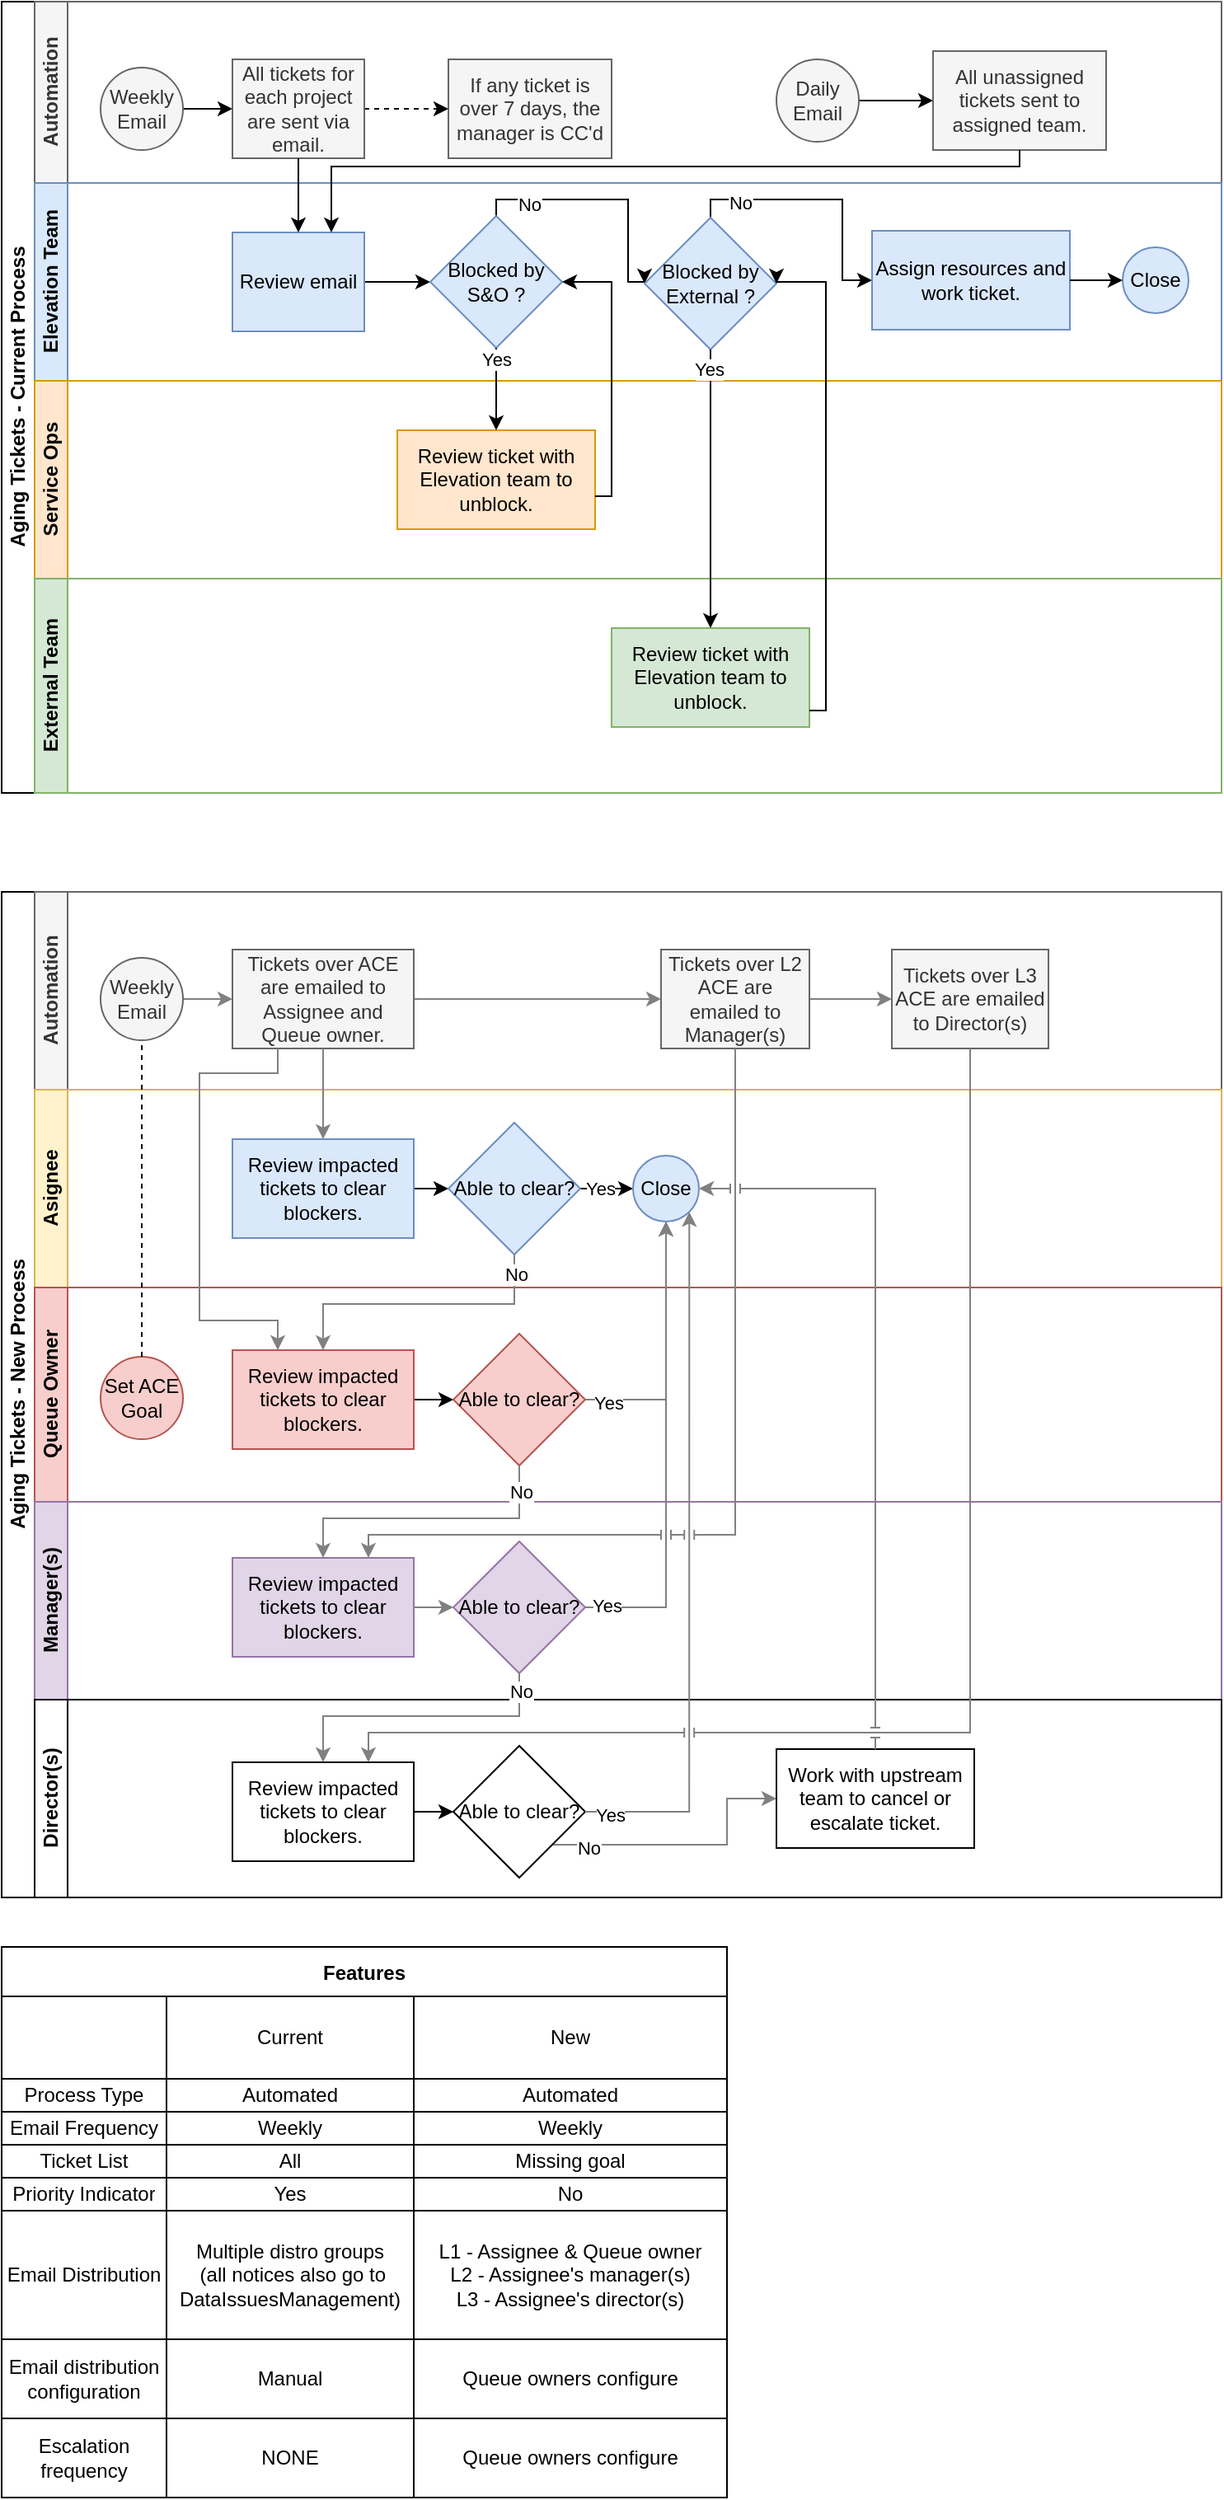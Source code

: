 <mxfile version="20.5.1" type="github">
  <diagram id="prtHgNgQTEPvFCAcTncT" name="Page-1">
    <mxGraphModel dx="960" dy="763" grid="1" gridSize="10" guides="1" tooltips="1" connect="1" arrows="1" fold="1" page="1" pageScale="1" pageWidth="827" pageHeight="1169" math="0" shadow="0">
      <root>
        <mxCell id="0" />
        <mxCell id="1" parent="0" />
        <mxCell id="dNxyNK7c78bLwvsdeMH5-19" value="Aging Tickets - Current Process" style="swimlane;html=1;childLayout=stackLayout;resizeParent=1;resizeParentMax=0;horizontal=0;startSize=20;horizontalStack=0;" parent="1" vertex="1">
          <mxGeometry x="60" y="60" width="740" height="480" as="geometry" />
        </mxCell>
        <mxCell id="dNxyNK7c78bLwvsdeMH5-20" value="Automation" style="swimlane;html=1;startSize=20;horizontal=0;fillColor=#f5f5f5;fontColor=#333333;strokeColor=#666666;" parent="dNxyNK7c78bLwvsdeMH5-19" vertex="1">
          <mxGeometry x="20" width="720" height="110" as="geometry" />
        </mxCell>
        <mxCell id="dNxyNK7c78bLwvsdeMH5-25" value="" style="edgeStyle=orthogonalEdgeStyle;rounded=0;orthogonalLoop=1;jettySize=auto;html=1;" parent="dNxyNK7c78bLwvsdeMH5-20" source="dNxyNK7c78bLwvsdeMH5-23" target="dNxyNK7c78bLwvsdeMH5-24" edge="1">
          <mxGeometry relative="1" as="geometry" />
        </mxCell>
        <mxCell id="dNxyNK7c78bLwvsdeMH5-23" value="Weekly Email" style="ellipse;whiteSpace=wrap;html=1;fillColor=#f5f5f5;fontColor=#333333;strokeColor=#666666;" parent="dNxyNK7c78bLwvsdeMH5-20" vertex="1">
          <mxGeometry x="40" y="40" width="50" height="50" as="geometry" />
        </mxCell>
        <mxCell id="q8ybXFgotnQ6R5Sc3Z45-2" value="" style="edgeStyle=orthogonalEdgeStyle;rounded=0;orthogonalLoop=1;jettySize=auto;html=1;dashed=1;" edge="1" parent="dNxyNK7c78bLwvsdeMH5-20" source="dNxyNK7c78bLwvsdeMH5-24" target="q8ybXFgotnQ6R5Sc3Z45-1">
          <mxGeometry relative="1" as="geometry" />
        </mxCell>
        <mxCell id="dNxyNK7c78bLwvsdeMH5-24" value="All tickets for each project are sent via email." style="rounded=0;whiteSpace=wrap;html=1;fontFamily=Helvetica;fontSize=12;fontColor=#333333;align=center;fillColor=#f5f5f5;strokeColor=#666666;" parent="dNxyNK7c78bLwvsdeMH5-20" vertex="1">
          <mxGeometry x="120" y="35" width="80" height="60" as="geometry" />
        </mxCell>
        <mxCell id="q8ybXFgotnQ6R5Sc3Z45-1" value="If any ticket is over 7 days, the manager is CC&#39;d" style="whiteSpace=wrap;html=1;fillColor=#f5f5f5;strokeColor=#666666;fontColor=#333333;rounded=0;" vertex="1" parent="dNxyNK7c78bLwvsdeMH5-20">
          <mxGeometry x="251" y="35" width="99" height="60" as="geometry" />
        </mxCell>
        <mxCell id="q8ybXFgotnQ6R5Sc3Z45-5" value="" style="edgeStyle=orthogonalEdgeStyle;rounded=0;orthogonalLoop=1;jettySize=auto;html=1;" edge="1" parent="dNxyNK7c78bLwvsdeMH5-20" source="q8ybXFgotnQ6R5Sc3Z45-3" target="q8ybXFgotnQ6R5Sc3Z45-4">
          <mxGeometry relative="1" as="geometry" />
        </mxCell>
        <mxCell id="q8ybXFgotnQ6R5Sc3Z45-3" value="Daily Email" style="ellipse;whiteSpace=wrap;html=1;fillColor=#f5f5f5;fontColor=#333333;strokeColor=#666666;" vertex="1" parent="dNxyNK7c78bLwvsdeMH5-20">
          <mxGeometry x="450" y="35" width="50" height="50" as="geometry" />
        </mxCell>
        <mxCell id="q8ybXFgotnQ6R5Sc3Z45-4" value="All unassigned tickets sent to assigned team." style="whiteSpace=wrap;html=1;fillColor=#f5f5f5;strokeColor=#666666;fontColor=#333333;" vertex="1" parent="dNxyNK7c78bLwvsdeMH5-20">
          <mxGeometry x="545" y="30" width="105" height="60" as="geometry" />
        </mxCell>
        <mxCell id="dNxyNK7c78bLwvsdeMH5-21" value="Elevation Team" style="swimlane;html=1;startSize=20;horizontal=0;fillColor=#dae8fc;strokeColor=#6c8ebf;" parent="dNxyNK7c78bLwvsdeMH5-19" vertex="1">
          <mxGeometry x="20" y="110" width="720" height="120" as="geometry" />
        </mxCell>
        <mxCell id="dNxyNK7c78bLwvsdeMH5-29" value="" style="edgeStyle=orthogonalEdgeStyle;rounded=0;orthogonalLoop=1;jettySize=auto;html=1;endArrow=classic;endFill=1;" parent="dNxyNK7c78bLwvsdeMH5-21" source="dNxyNK7c78bLwvsdeMH5-26" target="dNxyNK7c78bLwvsdeMH5-28" edge="1">
          <mxGeometry relative="1" as="geometry" />
        </mxCell>
        <mxCell id="dNxyNK7c78bLwvsdeMH5-26" value="Review email" style="rounded=0;whiteSpace=wrap;html=1;fontFamily=Helvetica;fontSize=12;align=center;fillColor=#dae8fc;strokeColor=#6c8ebf;" parent="dNxyNK7c78bLwvsdeMH5-21" vertex="1">
          <mxGeometry x="120" y="30" width="80" height="60" as="geometry" />
        </mxCell>
        <mxCell id="V2aYn66x58N84pKogv1D-10" value="" style="edgeStyle=orthogonalEdgeStyle;rounded=0;orthogonalLoop=1;jettySize=auto;html=1;exitX=0.5;exitY=0;exitDx=0;exitDy=0;entryX=0;entryY=0.5;entryDx=0;entryDy=0;" parent="dNxyNK7c78bLwvsdeMH5-21" source="dNxyNK7c78bLwvsdeMH5-28" target="V2aYn66x58N84pKogv1D-9" edge="1">
          <mxGeometry relative="1" as="geometry">
            <Array as="points">
              <mxPoint x="280" y="10" />
              <mxPoint x="360" y="10" />
              <mxPoint x="360" y="60" />
            </Array>
          </mxGeometry>
        </mxCell>
        <mxCell id="V2aYn66x58N84pKogv1D-11" value="No" style="edgeLabel;html=1;align=center;verticalAlign=middle;resizable=0;points=[];" parent="V2aYn66x58N84pKogv1D-10" vertex="1" connectable="0">
          <mxGeometry x="-0.6" y="-3" relative="1" as="geometry">
            <mxPoint as="offset" />
          </mxGeometry>
        </mxCell>
        <mxCell id="dNxyNK7c78bLwvsdeMH5-28" value="Blocked by S&amp;amp;O ?" style="rhombus;whiteSpace=wrap;html=1;fontFamily=Helvetica;fontSize=12;align=center;fillColor=#dae8fc;strokeColor=#6c8ebf;" parent="dNxyNK7c78bLwvsdeMH5-21" vertex="1">
          <mxGeometry x="240" y="20" width="80" height="80" as="geometry" />
        </mxCell>
        <mxCell id="V2aYn66x58N84pKogv1D-22" value="" style="edgeStyle=orthogonalEdgeStyle;rounded=0;orthogonalLoop=1;jettySize=auto;html=1;exitX=0.5;exitY=0;exitDx=0;exitDy=0;entryX=0;entryY=0.5;entryDx=0;entryDy=0;" parent="dNxyNK7c78bLwvsdeMH5-21" source="V2aYn66x58N84pKogv1D-9" target="V2aYn66x58N84pKogv1D-21" edge="1">
          <mxGeometry relative="1" as="geometry">
            <Array as="points">
              <mxPoint x="410" y="10" />
              <mxPoint x="490" y="10" />
              <mxPoint x="490" y="59" />
            </Array>
          </mxGeometry>
        </mxCell>
        <mxCell id="V2aYn66x58N84pKogv1D-27" value="No" style="edgeLabel;html=1;align=center;verticalAlign=middle;resizable=0;points=[];" parent="V2aYn66x58N84pKogv1D-22" vertex="1" connectable="0">
          <mxGeometry x="-0.64" y="-2" relative="1" as="geometry">
            <mxPoint as="offset" />
          </mxGeometry>
        </mxCell>
        <mxCell id="V2aYn66x58N84pKogv1D-9" value="Blocked by External ?" style="rhombus;whiteSpace=wrap;html=1;fontFamily=Helvetica;fontSize=12;align=center;fillColor=#dae8fc;strokeColor=#6c8ebf;" parent="dNxyNK7c78bLwvsdeMH5-21" vertex="1">
          <mxGeometry x="370" y="21" width="80" height="80" as="geometry" />
        </mxCell>
        <mxCell id="V2aYn66x58N84pKogv1D-21" value="Assign resources and work ticket." style="whiteSpace=wrap;html=1;fillColor=#dae8fc;strokeColor=#6c8ebf;" parent="dNxyNK7c78bLwvsdeMH5-21" vertex="1">
          <mxGeometry x="508" y="29" width="120" height="60" as="geometry" />
        </mxCell>
        <mxCell id="dNxyNK7c78bLwvsdeMH5-32" value="Close" style="ellipse;whiteSpace=wrap;html=1;fillColor=#dae8fc;strokeColor=#6c8ebf;" parent="dNxyNK7c78bLwvsdeMH5-21" vertex="1">
          <mxGeometry x="660" y="39" width="40" height="40" as="geometry" />
        </mxCell>
        <mxCell id="V2aYn66x58N84pKogv1D-24" value="" style="edgeStyle=orthogonalEdgeStyle;rounded=0;orthogonalLoop=1;jettySize=auto;html=1;entryX=0;entryY=0.5;entryDx=0;entryDy=0;" parent="dNxyNK7c78bLwvsdeMH5-21" source="V2aYn66x58N84pKogv1D-21" target="dNxyNK7c78bLwvsdeMH5-32" edge="1">
          <mxGeometry relative="1" as="geometry">
            <mxPoint x="670" y="60" as="targetPoint" />
          </mxGeometry>
        </mxCell>
        <mxCell id="dNxyNK7c78bLwvsdeMH5-22" value="Service Ops" style="swimlane;html=1;startSize=20;horizontal=0;fillColor=#ffe6cc;strokeColor=#d79b00;" parent="dNxyNK7c78bLwvsdeMH5-19" vertex="1">
          <mxGeometry x="20" y="230" width="720" height="120" as="geometry" />
        </mxCell>
        <mxCell id="V2aYn66x58N84pKogv1D-6" value="Review ticket with Elevation team to unblock." style="whiteSpace=wrap;html=1;fillColor=#ffe6cc;strokeColor=#d79b00;" parent="dNxyNK7c78bLwvsdeMH5-22" vertex="1">
          <mxGeometry x="220" y="30" width="120" height="60" as="geometry" />
        </mxCell>
        <mxCell id="V2aYn66x58N84pKogv1D-12" value="External Team" style="swimlane;html=1;startSize=20;horizontal=0;fillColor=#d5e8d4;strokeColor=#82b366;" parent="dNxyNK7c78bLwvsdeMH5-19" vertex="1">
          <mxGeometry x="20" y="350" width="720" height="130" as="geometry" />
        </mxCell>
        <mxCell id="V2aYn66x58N84pKogv1D-14" value="Review ticket with Elevation team to unblock." style="whiteSpace=wrap;html=1;fillColor=#d5e8d4;strokeColor=#82b366;" parent="V2aYn66x58N84pKogv1D-12" vertex="1">
          <mxGeometry x="350" y="30" width="120" height="60" as="geometry" />
        </mxCell>
        <mxCell id="V2aYn66x58N84pKogv1D-7" value="Yes" style="edgeStyle=orthogonalEdgeStyle;rounded=0;orthogonalLoop=1;jettySize=auto;html=1;" parent="dNxyNK7c78bLwvsdeMH5-19" source="dNxyNK7c78bLwvsdeMH5-28" target="V2aYn66x58N84pKogv1D-6" edge="1">
          <mxGeometry x="-0.714" relative="1" as="geometry">
            <mxPoint as="offset" />
          </mxGeometry>
        </mxCell>
        <mxCell id="V2aYn66x58N84pKogv1D-15" value="" style="edgeStyle=orthogonalEdgeStyle;rounded=0;orthogonalLoop=1;jettySize=auto;html=1;" parent="dNxyNK7c78bLwvsdeMH5-19" source="V2aYn66x58N84pKogv1D-9" target="V2aYn66x58N84pKogv1D-14" edge="1">
          <mxGeometry relative="1" as="geometry" />
        </mxCell>
        <mxCell id="V2aYn66x58N84pKogv1D-20" value="Yes" style="edgeLabel;html=1;align=center;verticalAlign=middle;resizable=0;points=[];" parent="V2aYn66x58N84pKogv1D-15" vertex="1" connectable="0">
          <mxGeometry x="-0.861" y="-1" relative="1" as="geometry">
            <mxPoint as="offset" />
          </mxGeometry>
        </mxCell>
        <mxCell id="V2aYn66x58N84pKogv1D-18" style="edgeStyle=orthogonalEdgeStyle;rounded=0;orthogonalLoop=1;jettySize=auto;html=1;entryX=1;entryY=0.5;entryDx=0;entryDy=0;" parent="dNxyNK7c78bLwvsdeMH5-19" source="V2aYn66x58N84pKogv1D-14" target="V2aYn66x58N84pKogv1D-9" edge="1">
          <mxGeometry relative="1" as="geometry">
            <Array as="points">
              <mxPoint x="500" y="430" />
              <mxPoint x="500" y="170" />
            </Array>
          </mxGeometry>
        </mxCell>
        <mxCell id="V2aYn66x58N84pKogv1D-19" style="edgeStyle=orthogonalEdgeStyle;rounded=0;orthogonalLoop=1;jettySize=auto;html=1;entryX=1;entryY=0.5;entryDx=0;entryDy=0;" parent="dNxyNK7c78bLwvsdeMH5-19" source="V2aYn66x58N84pKogv1D-6" target="dNxyNK7c78bLwvsdeMH5-28" edge="1">
          <mxGeometry relative="1" as="geometry">
            <Array as="points">
              <mxPoint x="370" y="300" />
              <mxPoint x="370" y="170" />
            </Array>
          </mxGeometry>
        </mxCell>
        <mxCell id="V2aYn66x58N84pKogv1D-26" style="edgeStyle=orthogonalEdgeStyle;rounded=0;orthogonalLoop=1;jettySize=auto;html=1;entryX=0.5;entryY=0;entryDx=0;entryDy=0;" parent="dNxyNK7c78bLwvsdeMH5-19" source="dNxyNK7c78bLwvsdeMH5-24" target="dNxyNK7c78bLwvsdeMH5-26" edge="1">
          <mxGeometry relative="1" as="geometry" />
        </mxCell>
        <mxCell id="q8ybXFgotnQ6R5Sc3Z45-6" style="edgeStyle=orthogonalEdgeStyle;rounded=0;orthogonalLoop=1;jettySize=auto;html=1;exitX=0.5;exitY=1;exitDx=0;exitDy=0;entryX=0.75;entryY=0;entryDx=0;entryDy=0;" edge="1" parent="dNxyNK7c78bLwvsdeMH5-19" source="q8ybXFgotnQ6R5Sc3Z45-4" target="dNxyNK7c78bLwvsdeMH5-26">
          <mxGeometry relative="1" as="geometry">
            <Array as="points">
              <mxPoint x="618" y="100" />
              <mxPoint x="200" y="100" />
            </Array>
          </mxGeometry>
        </mxCell>
        <mxCell id="V2aYn66x58N84pKogv1D-39" value="Features" style="shape=table;startSize=30;container=1;collapsible=0;childLayout=tableLayout;fontStyle=1;align=center;" parent="1" vertex="1">
          <mxGeometry x="60" y="1240" width="440" height="334" as="geometry" />
        </mxCell>
        <mxCell id="V2aYn66x58N84pKogv1D-40" value="" style="shape=tableRow;horizontal=0;startSize=0;swimlaneHead=0;swimlaneBody=0;top=0;left=0;bottom=0;right=0;collapsible=0;dropTarget=0;fillColor=none;points=[[0,0.5],[1,0.5]];portConstraint=eastwest;" parent="V2aYn66x58N84pKogv1D-39" vertex="1">
          <mxGeometry y="30" width="440" height="50" as="geometry" />
        </mxCell>
        <mxCell id="V2aYn66x58N84pKogv1D-41" value="" style="shape=partialRectangle;html=1;whiteSpace=wrap;connectable=0;fillColor=none;top=0;left=0;bottom=0;right=0;overflow=hidden;" parent="V2aYn66x58N84pKogv1D-40" vertex="1">
          <mxGeometry width="100" height="50" as="geometry">
            <mxRectangle width="100" height="50" as="alternateBounds" />
          </mxGeometry>
        </mxCell>
        <mxCell id="V2aYn66x58N84pKogv1D-42" value="Current" style="shape=partialRectangle;html=1;whiteSpace=wrap;connectable=0;fillColor=none;top=0;left=0;bottom=0;right=0;overflow=hidden;" parent="V2aYn66x58N84pKogv1D-40" vertex="1">
          <mxGeometry x="100" width="150" height="50" as="geometry">
            <mxRectangle width="150" height="50" as="alternateBounds" />
          </mxGeometry>
        </mxCell>
        <mxCell id="V2aYn66x58N84pKogv1D-43" value="New" style="shape=partialRectangle;html=1;whiteSpace=wrap;connectable=0;fillColor=none;top=0;left=0;bottom=0;right=0;overflow=hidden;" parent="V2aYn66x58N84pKogv1D-40" vertex="1">
          <mxGeometry x="250" width="190" height="50" as="geometry">
            <mxRectangle width="190" height="50" as="alternateBounds" />
          </mxGeometry>
        </mxCell>
        <mxCell id="V2aYn66x58N84pKogv1D-70" style="shape=tableRow;horizontal=0;startSize=0;swimlaneHead=0;swimlaneBody=0;top=0;left=0;bottom=0;right=0;collapsible=0;dropTarget=0;fillColor=none;points=[[0,0.5],[1,0.5]];portConstraint=eastwest;" parent="V2aYn66x58N84pKogv1D-39" vertex="1">
          <mxGeometry y="80" width="440" height="20" as="geometry" />
        </mxCell>
        <mxCell id="V2aYn66x58N84pKogv1D-71" value="Process Type" style="shape=partialRectangle;html=1;whiteSpace=wrap;connectable=0;fillColor=none;top=0;left=0;bottom=0;right=0;overflow=hidden;" parent="V2aYn66x58N84pKogv1D-70" vertex="1">
          <mxGeometry width="100" height="20" as="geometry">
            <mxRectangle width="100" height="20" as="alternateBounds" />
          </mxGeometry>
        </mxCell>
        <mxCell id="V2aYn66x58N84pKogv1D-72" value="Automated" style="shape=partialRectangle;html=1;whiteSpace=wrap;connectable=0;fillColor=none;top=0;left=0;bottom=0;right=0;overflow=hidden;" parent="V2aYn66x58N84pKogv1D-70" vertex="1">
          <mxGeometry x="100" width="150" height="20" as="geometry">
            <mxRectangle width="150" height="20" as="alternateBounds" />
          </mxGeometry>
        </mxCell>
        <mxCell id="V2aYn66x58N84pKogv1D-73" value="Automated" style="shape=partialRectangle;html=1;whiteSpace=wrap;connectable=0;fillColor=none;top=0;left=0;bottom=0;right=0;overflow=hidden;" parent="V2aYn66x58N84pKogv1D-70" vertex="1">
          <mxGeometry x="250" width="190" height="20" as="geometry">
            <mxRectangle width="190" height="20" as="alternateBounds" />
          </mxGeometry>
        </mxCell>
        <mxCell id="V2aYn66x58N84pKogv1D-44" value="" style="shape=tableRow;horizontal=0;startSize=0;swimlaneHead=0;swimlaneBody=0;top=0;left=0;bottom=0;right=0;collapsible=0;dropTarget=0;fillColor=none;points=[[0,0.5],[1,0.5]];portConstraint=eastwest;" parent="V2aYn66x58N84pKogv1D-39" vertex="1">
          <mxGeometry y="100" width="440" height="20" as="geometry" />
        </mxCell>
        <mxCell id="V2aYn66x58N84pKogv1D-45" value="Email Frequency" style="shape=partialRectangle;html=1;whiteSpace=wrap;connectable=0;fillColor=none;top=0;left=0;bottom=0;right=0;overflow=hidden;" parent="V2aYn66x58N84pKogv1D-44" vertex="1">
          <mxGeometry width="100" height="20" as="geometry">
            <mxRectangle width="100" height="20" as="alternateBounds" />
          </mxGeometry>
        </mxCell>
        <mxCell id="V2aYn66x58N84pKogv1D-46" value="Weekly" style="shape=partialRectangle;html=1;whiteSpace=wrap;connectable=0;fillColor=none;top=0;left=0;bottom=0;right=0;overflow=hidden;" parent="V2aYn66x58N84pKogv1D-44" vertex="1">
          <mxGeometry x="100" width="150" height="20" as="geometry">
            <mxRectangle width="150" height="20" as="alternateBounds" />
          </mxGeometry>
        </mxCell>
        <mxCell id="V2aYn66x58N84pKogv1D-47" value="Weekly" style="shape=partialRectangle;html=1;whiteSpace=wrap;connectable=0;fillColor=none;top=0;left=0;bottom=0;right=0;overflow=hidden;" parent="V2aYn66x58N84pKogv1D-44" vertex="1">
          <mxGeometry x="250" width="190" height="20" as="geometry">
            <mxRectangle width="190" height="20" as="alternateBounds" />
          </mxGeometry>
        </mxCell>
        <mxCell id="V2aYn66x58N84pKogv1D-66" style="shape=tableRow;horizontal=0;startSize=0;swimlaneHead=0;swimlaneBody=0;top=0;left=0;bottom=0;right=0;collapsible=0;dropTarget=0;fillColor=none;points=[[0,0.5],[1,0.5]];portConstraint=eastwest;" parent="V2aYn66x58N84pKogv1D-39" vertex="1">
          <mxGeometry y="120" width="440" height="20" as="geometry" />
        </mxCell>
        <mxCell id="V2aYn66x58N84pKogv1D-67" value="Ticket List" style="shape=partialRectangle;html=1;whiteSpace=wrap;connectable=0;fillColor=none;top=0;left=0;bottom=0;right=0;overflow=hidden;" parent="V2aYn66x58N84pKogv1D-66" vertex="1">
          <mxGeometry width="100" height="20" as="geometry">
            <mxRectangle width="100" height="20" as="alternateBounds" />
          </mxGeometry>
        </mxCell>
        <mxCell id="V2aYn66x58N84pKogv1D-68" value="All" style="shape=partialRectangle;html=1;whiteSpace=wrap;connectable=0;fillColor=none;top=0;left=0;bottom=0;right=0;overflow=hidden;" parent="V2aYn66x58N84pKogv1D-66" vertex="1">
          <mxGeometry x="100" width="150" height="20" as="geometry">
            <mxRectangle width="150" height="20" as="alternateBounds" />
          </mxGeometry>
        </mxCell>
        <mxCell id="V2aYn66x58N84pKogv1D-69" value="Missing goal" style="shape=partialRectangle;html=1;whiteSpace=wrap;connectable=0;fillColor=none;top=0;left=0;bottom=0;right=0;overflow=hidden;" parent="V2aYn66x58N84pKogv1D-66" vertex="1">
          <mxGeometry x="250" width="190" height="20" as="geometry">
            <mxRectangle width="190" height="20" as="alternateBounds" />
          </mxGeometry>
        </mxCell>
        <mxCell id="V2aYn66x58N84pKogv1D-48" value="" style="shape=tableRow;horizontal=0;startSize=0;swimlaneHead=0;swimlaneBody=0;top=0;left=0;bottom=0;right=0;collapsible=0;dropTarget=0;fillColor=none;points=[[0,0.5],[1,0.5]];portConstraint=eastwest;" parent="V2aYn66x58N84pKogv1D-39" vertex="1">
          <mxGeometry y="140" width="440" height="20" as="geometry" />
        </mxCell>
        <mxCell id="V2aYn66x58N84pKogv1D-49" value="Priority Indicator" style="shape=partialRectangle;html=1;whiteSpace=wrap;connectable=0;fillColor=none;top=0;left=0;bottom=0;right=0;overflow=hidden;" parent="V2aYn66x58N84pKogv1D-48" vertex="1">
          <mxGeometry width="100" height="20" as="geometry">
            <mxRectangle width="100" height="20" as="alternateBounds" />
          </mxGeometry>
        </mxCell>
        <mxCell id="V2aYn66x58N84pKogv1D-50" value="Yes" style="shape=partialRectangle;html=1;whiteSpace=wrap;connectable=0;fillColor=none;top=0;left=0;bottom=0;right=0;overflow=hidden;" parent="V2aYn66x58N84pKogv1D-48" vertex="1">
          <mxGeometry x="100" width="150" height="20" as="geometry">
            <mxRectangle width="150" height="20" as="alternateBounds" />
          </mxGeometry>
        </mxCell>
        <mxCell id="V2aYn66x58N84pKogv1D-51" value="No" style="shape=partialRectangle;html=1;whiteSpace=wrap;connectable=0;fillColor=none;top=0;left=0;bottom=0;right=0;overflow=hidden;" parent="V2aYn66x58N84pKogv1D-48" vertex="1">
          <mxGeometry x="250" width="190" height="20" as="geometry">
            <mxRectangle width="190" height="20" as="alternateBounds" />
          </mxGeometry>
        </mxCell>
        <mxCell id="V2aYn66x58N84pKogv1D-74" style="shape=tableRow;horizontal=0;startSize=0;swimlaneHead=0;swimlaneBody=0;top=0;left=0;bottom=0;right=0;collapsible=0;dropTarget=0;fillColor=none;points=[[0,0.5],[1,0.5]];portConstraint=eastwest;" parent="V2aYn66x58N84pKogv1D-39" vertex="1">
          <mxGeometry y="160" width="440" height="78" as="geometry" />
        </mxCell>
        <mxCell id="V2aYn66x58N84pKogv1D-75" value="Email Distribution" style="shape=partialRectangle;html=1;whiteSpace=wrap;connectable=0;fillColor=none;top=0;left=0;bottom=0;right=0;overflow=hidden;" parent="V2aYn66x58N84pKogv1D-74" vertex="1">
          <mxGeometry width="100" height="78" as="geometry">
            <mxRectangle width="100" height="78" as="alternateBounds" />
          </mxGeometry>
        </mxCell>
        <mxCell id="V2aYn66x58N84pKogv1D-76" value="Multiple distro groups&lt;br&gt;&amp;nbsp;(all notices also go to DataIssuesManagement)" style="shape=partialRectangle;html=1;whiteSpace=wrap;connectable=0;fillColor=none;top=0;left=0;bottom=0;right=0;overflow=hidden;" parent="V2aYn66x58N84pKogv1D-74" vertex="1">
          <mxGeometry x="100" width="150" height="78" as="geometry">
            <mxRectangle width="150" height="78" as="alternateBounds" />
          </mxGeometry>
        </mxCell>
        <mxCell id="V2aYn66x58N84pKogv1D-77" value="L1 - Assignee &amp;amp; Queue owner&lt;br&gt;L2 - Assignee&#39;s manager(s)&lt;br&gt;L3 - Assignee&#39;s director(s)" style="shape=partialRectangle;html=1;whiteSpace=wrap;connectable=0;fillColor=none;top=0;left=0;bottom=0;right=0;overflow=hidden;" parent="V2aYn66x58N84pKogv1D-74" vertex="1">
          <mxGeometry x="250" width="190" height="78" as="geometry">
            <mxRectangle width="190" height="78" as="alternateBounds" />
          </mxGeometry>
        </mxCell>
        <mxCell id="V2aYn66x58N84pKogv1D-78" style="shape=tableRow;horizontal=0;startSize=0;swimlaneHead=0;swimlaneBody=0;top=0;left=0;bottom=0;right=0;collapsible=0;dropTarget=0;fillColor=none;points=[[0,0.5],[1,0.5]];portConstraint=eastwest;" parent="V2aYn66x58N84pKogv1D-39" vertex="1">
          <mxGeometry y="238" width="440" height="48" as="geometry" />
        </mxCell>
        <mxCell id="V2aYn66x58N84pKogv1D-79" value="Email distribution configuration" style="shape=partialRectangle;html=1;whiteSpace=wrap;connectable=0;fillColor=none;top=0;left=0;bottom=0;right=0;overflow=hidden;" parent="V2aYn66x58N84pKogv1D-78" vertex="1">
          <mxGeometry width="100" height="48" as="geometry">
            <mxRectangle width="100" height="48" as="alternateBounds" />
          </mxGeometry>
        </mxCell>
        <mxCell id="V2aYn66x58N84pKogv1D-80" value="Manual" style="shape=partialRectangle;html=1;whiteSpace=wrap;connectable=0;fillColor=none;top=0;left=0;bottom=0;right=0;overflow=hidden;" parent="V2aYn66x58N84pKogv1D-78" vertex="1">
          <mxGeometry x="100" width="150" height="48" as="geometry">
            <mxRectangle width="150" height="48" as="alternateBounds" />
          </mxGeometry>
        </mxCell>
        <mxCell id="V2aYn66x58N84pKogv1D-81" value="Queue owners configure" style="shape=partialRectangle;html=1;whiteSpace=wrap;connectable=0;fillColor=none;top=0;left=0;bottom=0;right=0;overflow=hidden;" parent="V2aYn66x58N84pKogv1D-78" vertex="1">
          <mxGeometry x="250" width="190" height="48" as="geometry">
            <mxRectangle width="190" height="48" as="alternateBounds" />
          </mxGeometry>
        </mxCell>
        <mxCell id="V2aYn66x58N84pKogv1D-161" style="shape=tableRow;horizontal=0;startSize=0;swimlaneHead=0;swimlaneBody=0;top=0;left=0;bottom=0;right=0;collapsible=0;dropTarget=0;fillColor=none;points=[[0,0.5],[1,0.5]];portConstraint=eastwest;" parent="V2aYn66x58N84pKogv1D-39" vertex="1">
          <mxGeometry y="286" width="440" height="48" as="geometry" />
        </mxCell>
        <mxCell id="V2aYn66x58N84pKogv1D-162" value="Escalation frequency" style="shape=partialRectangle;html=1;whiteSpace=wrap;connectable=0;fillColor=none;top=0;left=0;bottom=0;right=0;overflow=hidden;" parent="V2aYn66x58N84pKogv1D-161" vertex="1">
          <mxGeometry width="100" height="48" as="geometry">
            <mxRectangle width="100" height="48" as="alternateBounds" />
          </mxGeometry>
        </mxCell>
        <mxCell id="V2aYn66x58N84pKogv1D-163" value="NONE" style="shape=partialRectangle;html=1;whiteSpace=wrap;connectable=0;fillColor=none;top=0;left=0;bottom=0;right=0;overflow=hidden;" parent="V2aYn66x58N84pKogv1D-161" vertex="1">
          <mxGeometry x="100" width="150" height="48" as="geometry">
            <mxRectangle width="150" height="48" as="alternateBounds" />
          </mxGeometry>
        </mxCell>
        <mxCell id="V2aYn66x58N84pKogv1D-164" value="Queue owners configure" style="shape=partialRectangle;html=1;whiteSpace=wrap;connectable=0;fillColor=none;top=0;left=0;bottom=0;right=0;overflow=hidden;" parent="V2aYn66x58N84pKogv1D-161" vertex="1">
          <mxGeometry x="250" width="190" height="48" as="geometry">
            <mxRectangle width="190" height="48" as="alternateBounds" />
          </mxGeometry>
        </mxCell>
        <mxCell id="V2aYn66x58N84pKogv1D-82" value="Aging Tickets - New Process" style="swimlane;html=1;childLayout=stackLayout;resizeParent=1;resizeParentMax=0;horizontal=0;startSize=20;horizontalStack=0;" parent="1" vertex="1">
          <mxGeometry x="60" y="600" width="740" height="610" as="geometry" />
        </mxCell>
        <mxCell id="V2aYn66x58N84pKogv1D-83" value="Automation" style="swimlane;html=1;startSize=20;horizontal=0;fillColor=#f5f5f5;fontColor=#333333;strokeColor=#666666;" parent="V2aYn66x58N84pKogv1D-82" vertex="1">
          <mxGeometry x="20" width="720" height="120" as="geometry" />
        </mxCell>
        <mxCell id="V2aYn66x58N84pKogv1D-84" value="" style="edgeStyle=orthogonalEdgeStyle;rounded=0;orthogonalLoop=1;jettySize=auto;html=1;strokeColor=#808080;" parent="V2aYn66x58N84pKogv1D-83" source="V2aYn66x58N84pKogv1D-85" target="V2aYn66x58N84pKogv1D-86" edge="1">
          <mxGeometry relative="1" as="geometry" />
        </mxCell>
        <mxCell id="V2aYn66x58N84pKogv1D-85" value="Weekly Email" style="ellipse;whiteSpace=wrap;html=1;fillColor=#f5f5f5;fontColor=#333333;strokeColor=#666666;" parent="V2aYn66x58N84pKogv1D-83" vertex="1">
          <mxGeometry x="40" y="40" width="50" height="50" as="geometry" />
        </mxCell>
        <mxCell id="V2aYn66x58N84pKogv1D-114" value="" style="edgeStyle=orthogonalEdgeStyle;rounded=0;orthogonalLoop=1;jettySize=auto;html=1;endArrow=classic;endFill=1;strokeColor=#808080;" parent="V2aYn66x58N84pKogv1D-83" source="V2aYn66x58N84pKogv1D-86" target="V2aYn66x58N84pKogv1D-113" edge="1">
          <mxGeometry relative="1" as="geometry" />
        </mxCell>
        <mxCell id="V2aYn66x58N84pKogv1D-86" value="Tickets over ACE are emailed to Assignee and Queue owner." style="rounded=0;whiteSpace=wrap;html=1;fontFamily=Helvetica;fontSize=12;fontColor=#333333;align=center;fillColor=#f5f5f5;strokeColor=#666666;" parent="V2aYn66x58N84pKogv1D-83" vertex="1">
          <mxGeometry x="120" y="35" width="110" height="60" as="geometry" />
        </mxCell>
        <mxCell id="V2aYn66x58N84pKogv1D-116" value="" style="edgeStyle=orthogonalEdgeStyle;rounded=0;orthogonalLoop=1;jettySize=auto;html=1;endArrow=classic;endFill=1;strokeColor=#808080;" parent="V2aYn66x58N84pKogv1D-83" source="V2aYn66x58N84pKogv1D-113" target="V2aYn66x58N84pKogv1D-115" edge="1">
          <mxGeometry relative="1" as="geometry" />
        </mxCell>
        <mxCell id="V2aYn66x58N84pKogv1D-113" value="Tickets over L2 ACE are emailed to Manager(s)" style="whiteSpace=wrap;html=1;fillColor=#f5f5f5;strokeColor=#666666;fontColor=#333333;rounded=0;" parent="V2aYn66x58N84pKogv1D-83" vertex="1">
          <mxGeometry x="380" y="35" width="90" height="60" as="geometry" />
        </mxCell>
        <mxCell id="V2aYn66x58N84pKogv1D-115" value="Tickets over L3 ACE are emailed to Director(s)" style="whiteSpace=wrap;html=1;fillColor=#f5f5f5;strokeColor=#666666;fontColor=#333333;rounded=0;" parent="V2aYn66x58N84pKogv1D-83" vertex="1">
          <mxGeometry x="520" y="35" width="95" height="60" as="geometry" />
        </mxCell>
        <mxCell id="V2aYn66x58N84pKogv1D-87" value="Asignee" style="swimlane;html=1;startSize=20;horizontal=0;fillColor=#fff2cc;strokeColor=#d6b656;" parent="V2aYn66x58N84pKogv1D-82" vertex="1">
          <mxGeometry x="20" y="120" width="720" height="120" as="geometry" />
        </mxCell>
        <mxCell id="V2aYn66x58N84pKogv1D-88" value="" style="edgeStyle=orthogonalEdgeStyle;rounded=0;orthogonalLoop=1;jettySize=auto;html=1;endArrow=classic;endFill=1;" parent="V2aYn66x58N84pKogv1D-87" source="V2aYn66x58N84pKogv1D-89" target="V2aYn66x58N84pKogv1D-92" edge="1">
          <mxGeometry relative="1" as="geometry" />
        </mxCell>
        <mxCell id="V2aYn66x58N84pKogv1D-89" value="Review impacted tickets to clear blockers." style="rounded=0;whiteSpace=wrap;html=1;fontFamily=Helvetica;fontSize=12;align=center;fillColor=#dae8fc;strokeColor=#6c8ebf;" parent="V2aYn66x58N84pKogv1D-87" vertex="1">
          <mxGeometry x="120" y="30" width="110" height="60" as="geometry" />
        </mxCell>
        <mxCell id="V2aYn66x58N84pKogv1D-117" value="Yes" style="edgeStyle=orthogonalEdgeStyle;rounded=0;orthogonalLoop=1;jettySize=auto;html=1;endArrow=classic;endFill=1;entryX=0;entryY=0.5;entryDx=0;entryDy=0;" parent="V2aYn66x58N84pKogv1D-87" source="V2aYn66x58N84pKogv1D-92" target="V2aYn66x58N84pKogv1D-118" edge="1">
          <mxGeometry x="-0.5" relative="1" as="geometry">
            <mxPoint x="370" y="60" as="targetPoint" />
            <mxPoint as="offset" />
          </mxGeometry>
        </mxCell>
        <mxCell id="V2aYn66x58N84pKogv1D-92" value="Able to clear?" style="rhombus;whiteSpace=wrap;html=1;fontFamily=Helvetica;fontSize=12;align=center;fillColor=#dae8fc;strokeColor=#6c8ebf;" parent="V2aYn66x58N84pKogv1D-87" vertex="1">
          <mxGeometry x="251" y="20" width="80" height="80" as="geometry" />
        </mxCell>
        <mxCell id="V2aYn66x58N84pKogv1D-118" value="Close" style="ellipse;whiteSpace=wrap;html=1;fillColor=#dae8fc;strokeColor=#6c8ebf;" parent="V2aYn66x58N84pKogv1D-87" vertex="1">
          <mxGeometry x="363" y="40" width="40" height="40" as="geometry" />
        </mxCell>
        <mxCell id="V2aYn66x58N84pKogv1D-97" value="Queue Owner" style="swimlane;html=1;startSize=20;horizontal=0;fillColor=#f8cecc;strokeColor=#b85450;" parent="V2aYn66x58N84pKogv1D-82" vertex="1">
          <mxGeometry x="20" y="240" width="720" height="130" as="geometry" />
        </mxCell>
        <mxCell id="V2aYn66x58N84pKogv1D-111" value="Set ACE Goal" style="ellipse;whiteSpace=wrap;html=1;fillColor=#f8cecc;strokeColor=#b85450;" parent="V2aYn66x58N84pKogv1D-97" vertex="1">
          <mxGeometry x="40" y="42" width="50" height="50" as="geometry" />
        </mxCell>
        <mxCell id="V2aYn66x58N84pKogv1D-121" value="Able to clear?" style="rhombus;whiteSpace=wrap;html=1;fontFamily=Helvetica;fontSize=12;align=center;fillColor=#f8cecc;strokeColor=#b85450;" parent="V2aYn66x58N84pKogv1D-97" vertex="1">
          <mxGeometry x="254" y="28" width="80" height="80" as="geometry" />
        </mxCell>
        <mxCell id="V2aYn66x58N84pKogv1D-133" value="" style="edgeStyle=orthogonalEdgeStyle;rounded=0;jumpStyle=line;orthogonalLoop=1;jettySize=auto;html=1;endArrow=classic;endFill=1;" parent="V2aYn66x58N84pKogv1D-97" source="V2aYn66x58N84pKogv1D-128" target="V2aYn66x58N84pKogv1D-121" edge="1">
          <mxGeometry relative="1" as="geometry" />
        </mxCell>
        <mxCell id="V2aYn66x58N84pKogv1D-128" value="Review impacted tickets to clear blockers." style="rounded=0;whiteSpace=wrap;html=1;fontFamily=Helvetica;fontSize=12;align=center;fillColor=#f8cecc;strokeColor=#b85450;" parent="V2aYn66x58N84pKogv1D-97" vertex="1">
          <mxGeometry x="120" y="38" width="110" height="60" as="geometry" />
        </mxCell>
        <mxCell id="V2aYn66x58N84pKogv1D-99" value="Manager(s)" style="swimlane;html=1;startSize=20;horizontal=0;fillColor=#e1d5e7;strokeColor=#9673a6;" parent="V2aYn66x58N84pKogv1D-82" vertex="1">
          <mxGeometry x="20" y="370" width="720" height="120" as="geometry" />
        </mxCell>
        <mxCell id="V2aYn66x58N84pKogv1D-140" value="" style="edgeStyle=orthogonalEdgeStyle;rounded=0;jumpStyle=line;orthogonalLoop=1;jettySize=auto;html=1;endArrow=classic;endFill=1;strokeColor=#808080;" parent="V2aYn66x58N84pKogv1D-99" source="V2aYn66x58N84pKogv1D-136" target="V2aYn66x58N84pKogv1D-137" edge="1">
          <mxGeometry relative="1" as="geometry" />
        </mxCell>
        <mxCell id="V2aYn66x58N84pKogv1D-136" value="Review impacted tickets to clear blockers." style="rounded=0;whiteSpace=wrap;html=1;fontFamily=Helvetica;fontSize=12;align=center;fillColor=#e1d5e7;strokeColor=#9673a6;" parent="V2aYn66x58N84pKogv1D-99" vertex="1">
          <mxGeometry x="120" y="34" width="110" height="60" as="geometry" />
        </mxCell>
        <mxCell id="V2aYn66x58N84pKogv1D-137" value="Able to clear?" style="rhombus;whiteSpace=wrap;html=1;fontFamily=Helvetica;fontSize=12;align=center;fillColor=#e1d5e7;strokeColor=#9673a6;" parent="V2aYn66x58N84pKogv1D-99" vertex="1">
          <mxGeometry x="254" y="24" width="80" height="80" as="geometry" />
        </mxCell>
        <mxCell id="V2aYn66x58N84pKogv1D-107" value="Director(s)" style="swimlane;html=1;startSize=20;horizontal=0;" parent="V2aYn66x58N84pKogv1D-82" vertex="1">
          <mxGeometry x="20" y="490" width="720" height="120" as="geometry" />
        </mxCell>
        <mxCell id="V2aYn66x58N84pKogv1D-148" value="" style="edgeStyle=orthogonalEdgeStyle;rounded=0;jumpStyle=line;orthogonalLoop=1;jettySize=auto;html=1;endArrow=classic;endFill=1;" parent="V2aYn66x58N84pKogv1D-107" source="V2aYn66x58N84pKogv1D-143" target="V2aYn66x58N84pKogv1D-144" edge="1">
          <mxGeometry relative="1" as="geometry" />
        </mxCell>
        <mxCell id="V2aYn66x58N84pKogv1D-143" value="Review impacted tickets to clear blockers." style="rounded=0;whiteSpace=wrap;html=1;fontFamily=Helvetica;fontSize=12;align=center;" parent="V2aYn66x58N84pKogv1D-107" vertex="1">
          <mxGeometry x="120" y="38" width="110" height="60" as="geometry" />
        </mxCell>
        <mxCell id="V2aYn66x58N84pKogv1D-158" style="edgeStyle=orthogonalEdgeStyle;rounded=0;jumpStyle=line;orthogonalLoop=1;jettySize=auto;html=1;exitX=1;exitY=1;exitDx=0;exitDy=0;entryX=0;entryY=0.5;entryDx=0;entryDy=0;endArrow=classic;endFill=1;strokeColor=#808080;" parent="V2aYn66x58N84pKogv1D-107" source="V2aYn66x58N84pKogv1D-144" target="V2aYn66x58N84pKogv1D-156" edge="1">
          <mxGeometry relative="1" as="geometry">
            <Array as="points">
              <mxPoint x="420" y="88" />
              <mxPoint x="420" y="60" />
            </Array>
          </mxGeometry>
        </mxCell>
        <mxCell id="V2aYn66x58N84pKogv1D-159" value="No" style="edgeLabel;html=1;align=center;verticalAlign=middle;resizable=0;points=[];" parent="V2aYn66x58N84pKogv1D-158" vertex="1" connectable="0">
          <mxGeometry x="-0.739" y="-2" relative="1" as="geometry">
            <mxPoint as="offset" />
          </mxGeometry>
        </mxCell>
        <mxCell id="V2aYn66x58N84pKogv1D-144" value="Able to clear?" style="rhombus;whiteSpace=wrap;html=1;fontFamily=Helvetica;fontSize=12;align=center;" parent="V2aYn66x58N84pKogv1D-107" vertex="1">
          <mxGeometry x="254" y="28" width="80" height="80" as="geometry" />
        </mxCell>
        <mxCell id="V2aYn66x58N84pKogv1D-156" value="Work with upstream team to cancel or escalate ticket." style="whiteSpace=wrap;html=1;" parent="V2aYn66x58N84pKogv1D-107" vertex="1">
          <mxGeometry x="450" y="30" width="120" height="60" as="geometry" />
        </mxCell>
        <mxCell id="V2aYn66x58N84pKogv1D-106" style="edgeStyle=orthogonalEdgeStyle;rounded=0;orthogonalLoop=1;jettySize=auto;html=1;entryX=0.5;entryY=0;entryDx=0;entryDy=0;strokeColor=#808080;" parent="V2aYn66x58N84pKogv1D-82" source="V2aYn66x58N84pKogv1D-86" target="V2aYn66x58N84pKogv1D-89" edge="1">
          <mxGeometry relative="1" as="geometry" />
        </mxCell>
        <mxCell id="V2aYn66x58N84pKogv1D-112" style="edgeStyle=orthogonalEdgeStyle;rounded=0;orthogonalLoop=1;jettySize=auto;html=1;dashed=1;endArrow=none;endFill=0;" parent="V2aYn66x58N84pKogv1D-82" source="V2aYn66x58N84pKogv1D-111" target="V2aYn66x58N84pKogv1D-85" edge="1">
          <mxGeometry relative="1" as="geometry" />
        </mxCell>
        <mxCell id="V2aYn66x58N84pKogv1D-129" style="edgeStyle=orthogonalEdgeStyle;rounded=0;jumpStyle=line;orthogonalLoop=1;jettySize=auto;html=1;entryX=0.5;entryY=0;entryDx=0;entryDy=0;endArrow=classic;endFill=1;strokeColor=#808080;" parent="V2aYn66x58N84pKogv1D-82" source="V2aYn66x58N84pKogv1D-92" target="V2aYn66x58N84pKogv1D-128" edge="1">
          <mxGeometry relative="1" as="geometry">
            <Array as="points">
              <mxPoint x="311" y="250" />
              <mxPoint x="195" y="250" />
            </Array>
          </mxGeometry>
        </mxCell>
        <mxCell id="V2aYn66x58N84pKogv1D-130" value="No" style="edgeLabel;html=1;align=center;verticalAlign=middle;resizable=0;points=[];" parent="V2aYn66x58N84pKogv1D-129" vertex="1" connectable="0">
          <mxGeometry x="-0.865" y="1" relative="1" as="geometry">
            <mxPoint as="offset" />
          </mxGeometry>
        </mxCell>
        <mxCell id="V2aYn66x58N84pKogv1D-132" style="edgeStyle=orthogonalEdgeStyle;rounded=0;jumpStyle=line;orthogonalLoop=1;jettySize=auto;html=1;exitX=0.25;exitY=1;exitDx=0;exitDy=0;entryX=0.25;entryY=0;entryDx=0;entryDy=0;endArrow=classic;endFill=1;strokeColor=#808080;" parent="V2aYn66x58N84pKogv1D-82" source="V2aYn66x58N84pKogv1D-86" target="V2aYn66x58N84pKogv1D-128" edge="1">
          <mxGeometry relative="1" as="geometry">
            <Array as="points">
              <mxPoint x="167" y="110" />
              <mxPoint x="120" y="110" />
              <mxPoint x="120" y="260" />
              <mxPoint x="167" y="260" />
            </Array>
          </mxGeometry>
        </mxCell>
        <mxCell id="V2aYn66x58N84pKogv1D-134" style="edgeStyle=orthogonalEdgeStyle;rounded=0;jumpStyle=line;orthogonalLoop=1;jettySize=auto;html=1;exitX=1;exitY=0.5;exitDx=0;exitDy=0;entryX=0.5;entryY=1;entryDx=0;entryDy=0;endArrow=classic;endFill=1;strokeColor=#808080;" parent="V2aYn66x58N84pKogv1D-82" source="V2aYn66x58N84pKogv1D-121" target="V2aYn66x58N84pKogv1D-118" edge="1">
          <mxGeometry relative="1" as="geometry" />
        </mxCell>
        <mxCell id="V2aYn66x58N84pKogv1D-135" value="Yes" style="edgeLabel;html=1;align=center;verticalAlign=middle;resizable=0;points=[];" parent="V2aYn66x58N84pKogv1D-134" vertex="1" connectable="0">
          <mxGeometry x="-0.826" y="-2" relative="1" as="geometry">
            <mxPoint as="offset" />
          </mxGeometry>
        </mxCell>
        <mxCell id="V2aYn66x58N84pKogv1D-138" style="edgeStyle=orthogonalEdgeStyle;rounded=0;jumpStyle=line;orthogonalLoop=1;jettySize=auto;html=1;entryX=0.5;entryY=0;entryDx=0;entryDy=0;endArrow=classic;endFill=1;strokeColor=#808080;" parent="V2aYn66x58N84pKogv1D-82" source="V2aYn66x58N84pKogv1D-121" target="V2aYn66x58N84pKogv1D-136" edge="1">
          <mxGeometry relative="1" as="geometry">
            <Array as="points">
              <mxPoint x="314" y="380" />
              <mxPoint x="195" y="380" />
            </Array>
          </mxGeometry>
        </mxCell>
        <mxCell id="V2aYn66x58N84pKogv1D-139" value="No" style="edgeLabel;html=1;align=center;verticalAlign=middle;resizable=0;points=[];" parent="V2aYn66x58N84pKogv1D-138" vertex="1" connectable="0">
          <mxGeometry x="-0.824" y="1" relative="1" as="geometry">
            <mxPoint as="offset" />
          </mxGeometry>
        </mxCell>
        <mxCell id="V2aYn66x58N84pKogv1D-141" style="edgeStyle=orthogonalEdgeStyle;rounded=0;jumpStyle=line;orthogonalLoop=1;jettySize=auto;html=1;entryX=0.5;entryY=1;entryDx=0;entryDy=0;endArrow=classic;endFill=1;strokeColor=#808080;" parent="V2aYn66x58N84pKogv1D-82" source="V2aYn66x58N84pKogv1D-137" target="V2aYn66x58N84pKogv1D-118" edge="1">
          <mxGeometry relative="1" as="geometry" />
        </mxCell>
        <mxCell id="V2aYn66x58N84pKogv1D-142" value="Yes" style="edgeLabel;html=1;align=center;verticalAlign=middle;resizable=0;points=[];" parent="V2aYn66x58N84pKogv1D-141" vertex="1" connectable="0">
          <mxGeometry x="-0.909" y="1" relative="1" as="geometry">
            <mxPoint as="offset" />
          </mxGeometry>
        </mxCell>
        <mxCell id="V2aYn66x58N84pKogv1D-145" style="edgeStyle=orthogonalEdgeStyle;rounded=0;jumpStyle=line;orthogonalLoop=1;jettySize=auto;html=1;entryX=0.5;entryY=0;entryDx=0;entryDy=0;endArrow=classic;endFill=1;strokeColor=#808080;" parent="V2aYn66x58N84pKogv1D-82" source="V2aYn66x58N84pKogv1D-137" target="V2aYn66x58N84pKogv1D-143" edge="1">
          <mxGeometry relative="1" as="geometry">
            <Array as="points">
              <mxPoint x="314" y="500" />
              <mxPoint x="195" y="500" />
            </Array>
          </mxGeometry>
        </mxCell>
        <mxCell id="V2aYn66x58N84pKogv1D-146" value="No" style="edgeLabel;html=1;align=center;verticalAlign=middle;resizable=0;points=[];" parent="V2aYn66x58N84pKogv1D-145" vertex="1" connectable="0">
          <mxGeometry x="-0.877" y="1" relative="1" as="geometry">
            <mxPoint as="offset" />
          </mxGeometry>
        </mxCell>
        <mxCell id="V2aYn66x58N84pKogv1D-147" style="edgeStyle=orthogonalEdgeStyle;rounded=0;jumpStyle=line;orthogonalLoop=1;jettySize=auto;html=1;entryX=1;entryY=1;entryDx=0;entryDy=0;endArrow=classic;endFill=1;strokeColor=#808080;" parent="V2aYn66x58N84pKogv1D-82" source="V2aYn66x58N84pKogv1D-144" target="V2aYn66x58N84pKogv1D-118" edge="1">
          <mxGeometry relative="1" as="geometry" />
        </mxCell>
        <mxCell id="V2aYn66x58N84pKogv1D-152" value="Yes" style="edgeLabel;html=1;align=center;verticalAlign=middle;resizable=0;points=[];" parent="V2aYn66x58N84pKogv1D-147" vertex="1" connectable="0">
          <mxGeometry x="-0.932" y="-2" relative="1" as="geometry">
            <mxPoint as="offset" />
          </mxGeometry>
        </mxCell>
        <mxCell id="V2aYn66x58N84pKogv1D-149" style="edgeStyle=orthogonalEdgeStyle;rounded=0;jumpStyle=line;orthogonalLoop=1;jettySize=auto;html=1;exitX=0.5;exitY=1;exitDx=0;exitDy=0;entryX=0.75;entryY=0;entryDx=0;entryDy=0;endArrow=classic;endFill=1;strokeColor=#808080;" parent="V2aYn66x58N84pKogv1D-82" source="V2aYn66x58N84pKogv1D-113" target="V2aYn66x58N84pKogv1D-136" edge="1">
          <mxGeometry relative="1" as="geometry">
            <Array as="points">
              <mxPoint x="445" y="390" />
              <mxPoint x="223" y="390" />
            </Array>
          </mxGeometry>
        </mxCell>
        <mxCell id="V2aYn66x58N84pKogv1D-151" style="edgeStyle=orthogonalEdgeStyle;rounded=0;jumpStyle=line;orthogonalLoop=1;jettySize=auto;html=1;entryX=0.75;entryY=0;entryDx=0;entryDy=0;endArrow=classic;endFill=1;strokeColor=#808080;" parent="V2aYn66x58N84pKogv1D-82" source="V2aYn66x58N84pKogv1D-115" target="V2aYn66x58N84pKogv1D-143" edge="1">
          <mxGeometry relative="1" as="geometry">
            <Array as="points">
              <mxPoint x="587" y="510" />
              <mxPoint x="223" y="510" />
            </Array>
          </mxGeometry>
        </mxCell>
        <mxCell id="V2aYn66x58N84pKogv1D-160" style="edgeStyle=orthogonalEdgeStyle;rounded=0;jumpStyle=line;orthogonalLoop=1;jettySize=auto;html=1;exitX=0.5;exitY=0;exitDx=0;exitDy=0;entryX=1;entryY=0.5;entryDx=0;entryDy=0;endArrow=classic;endFill=1;strokeColor=#808080;" parent="V2aYn66x58N84pKogv1D-82" source="V2aYn66x58N84pKogv1D-156" target="V2aYn66x58N84pKogv1D-118" edge="1">
          <mxGeometry relative="1" as="geometry" />
        </mxCell>
      </root>
    </mxGraphModel>
  </diagram>
</mxfile>
